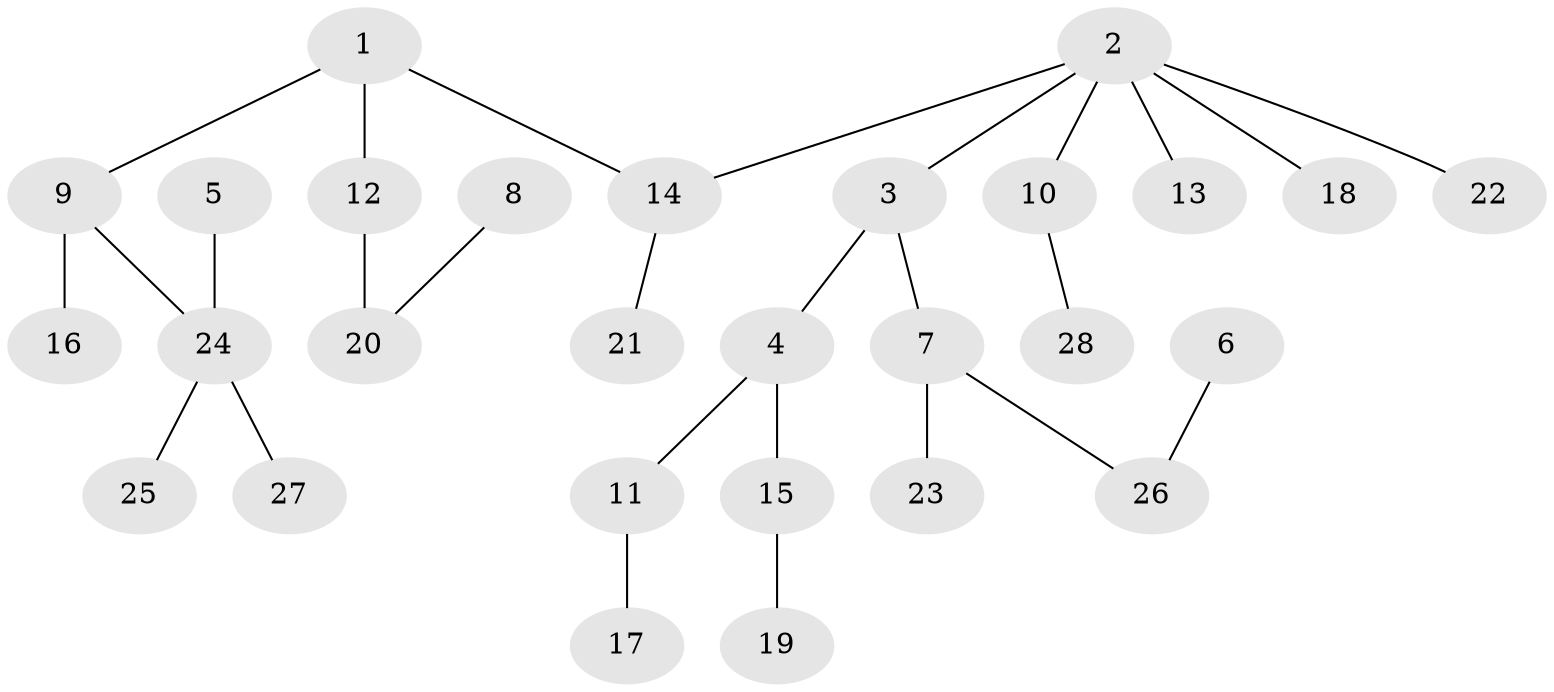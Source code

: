 // original degree distribution, {3: 0.2545454545454545, 4: 0.05454545454545454, 2: 0.2, 6: 0.01818181818181818, 1: 0.4727272727272727}
// Generated by graph-tools (version 1.1) at 2025/50/03/09/25 03:50:24]
// undirected, 28 vertices, 27 edges
graph export_dot {
graph [start="1"]
  node [color=gray90,style=filled];
  1;
  2;
  3;
  4;
  5;
  6;
  7;
  8;
  9;
  10;
  11;
  12;
  13;
  14;
  15;
  16;
  17;
  18;
  19;
  20;
  21;
  22;
  23;
  24;
  25;
  26;
  27;
  28;
  1 -- 9 [weight=1.0];
  1 -- 12 [weight=1.0];
  1 -- 14 [weight=1.0];
  2 -- 3 [weight=1.0];
  2 -- 10 [weight=1.0];
  2 -- 13 [weight=1.0];
  2 -- 14 [weight=1.0];
  2 -- 18 [weight=1.0];
  2 -- 22 [weight=1.0];
  3 -- 4 [weight=1.0];
  3 -- 7 [weight=1.0];
  4 -- 11 [weight=1.0];
  4 -- 15 [weight=1.0];
  5 -- 24 [weight=1.0];
  6 -- 26 [weight=1.0];
  7 -- 23 [weight=1.0];
  7 -- 26 [weight=1.0];
  8 -- 20 [weight=1.0];
  9 -- 16 [weight=1.0];
  9 -- 24 [weight=1.0];
  10 -- 28 [weight=1.0];
  11 -- 17 [weight=1.0];
  12 -- 20 [weight=1.0];
  14 -- 21 [weight=1.0];
  15 -- 19 [weight=1.0];
  24 -- 25 [weight=1.0];
  24 -- 27 [weight=1.0];
}

